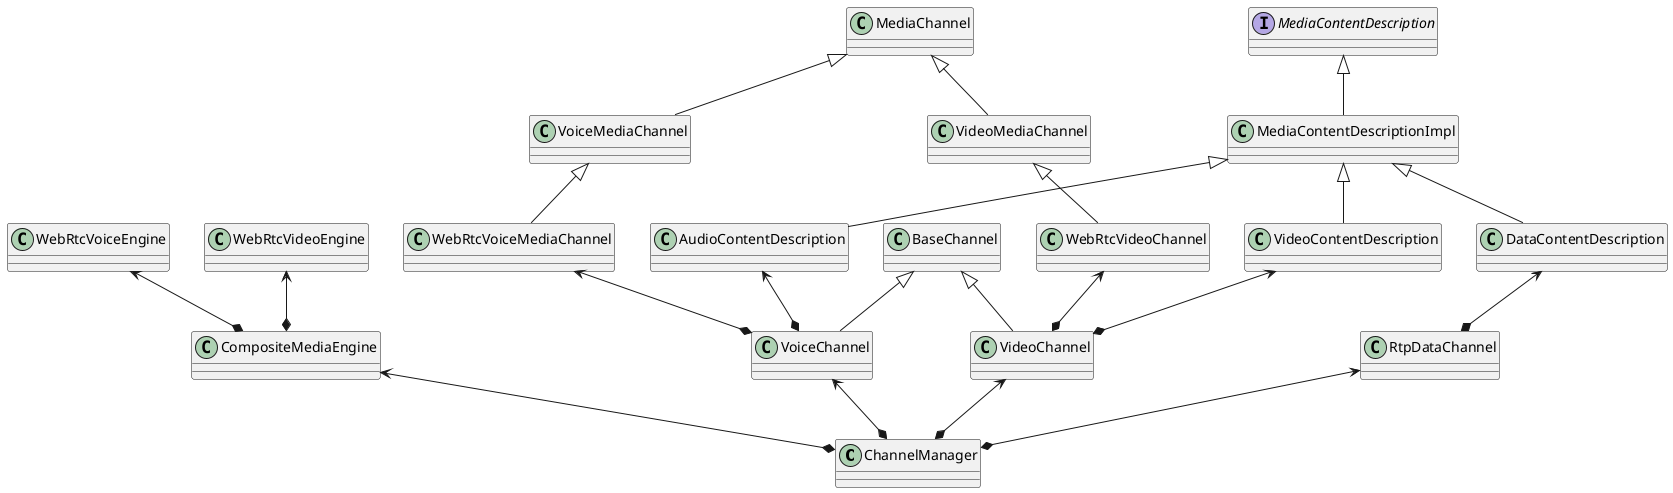 @startuml channelmanager

class ChannelManager
class CompositeMediaEngine
class WebRtcVoiceEngine
class WebRtcVideoEngine

class VoiceChannel
class VideoChannel
class BaseChannel

class MediaChannel
class VideoMediaChannel
class VoiceMediaChannel

class WebRtcVideoChannel
class WebRtcVoiceMediaChannel

MediaChannel <|-- VideoMediaChannel
MediaChannel <|-- VoiceMediaChannel

VideoMediaChannel <|-- WebRtcVideoChannel
VoiceMediaChannel <|-- WebRtcVoiceMediaChannel

BaseChannel <|-- VoiceChannel
BaseChannel <|-- VideoChannel

WebRtcVideoChannel <--* VideoChannel
WebRtcVoiceMediaChannel <--* VoiceChannel

VideoChannel <--* ChannelManager
VoiceChannel <--* ChannelManager
RtpDataChannel <--* ChannelManager
CompositeMediaEngine <--* ChannelManager
WebRtcVoiceEngine <--* CompositeMediaEngine
WebRtcVideoEngine <--* CompositeMediaEngine

interface MediaContentDescription
class MediaContentDescriptionImpl
class AudioContentDescription
class VideoContentDescription
class DataContentDescription

MediaContentDescription <|-- MediaContentDescriptionImpl
MediaContentDescriptionImpl <|-- AudioContentDescription
MediaContentDescriptionImpl <|-- VideoContentDescription
MediaContentDescriptionImpl <|-- DataContentDescription

VideoContentDescription <--* VideoChannel
AudioContentDescription <--* VoiceChannel
DataContentDescription <--* RtpDataChannel

@enduml